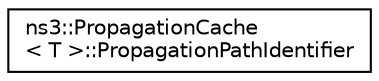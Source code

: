 digraph "Graphical Class Hierarchy"
{
 // LATEX_PDF_SIZE
  edge [fontname="Helvetica",fontsize="10",labelfontname="Helvetica",labelfontsize="10"];
  node [fontname="Helvetica",fontsize="10",shape=record];
  rankdir="LR";
  Node0 [label="ns3::PropagationCache\l\< T \>::PropagationPathIdentifier",height=0.2,width=0.4,color="black", fillcolor="white", style="filled",URL="$structns3_1_1_propagation_cache_1_1_propagation_path_identifier.html",tooltip="Each path is identified by."];
}
